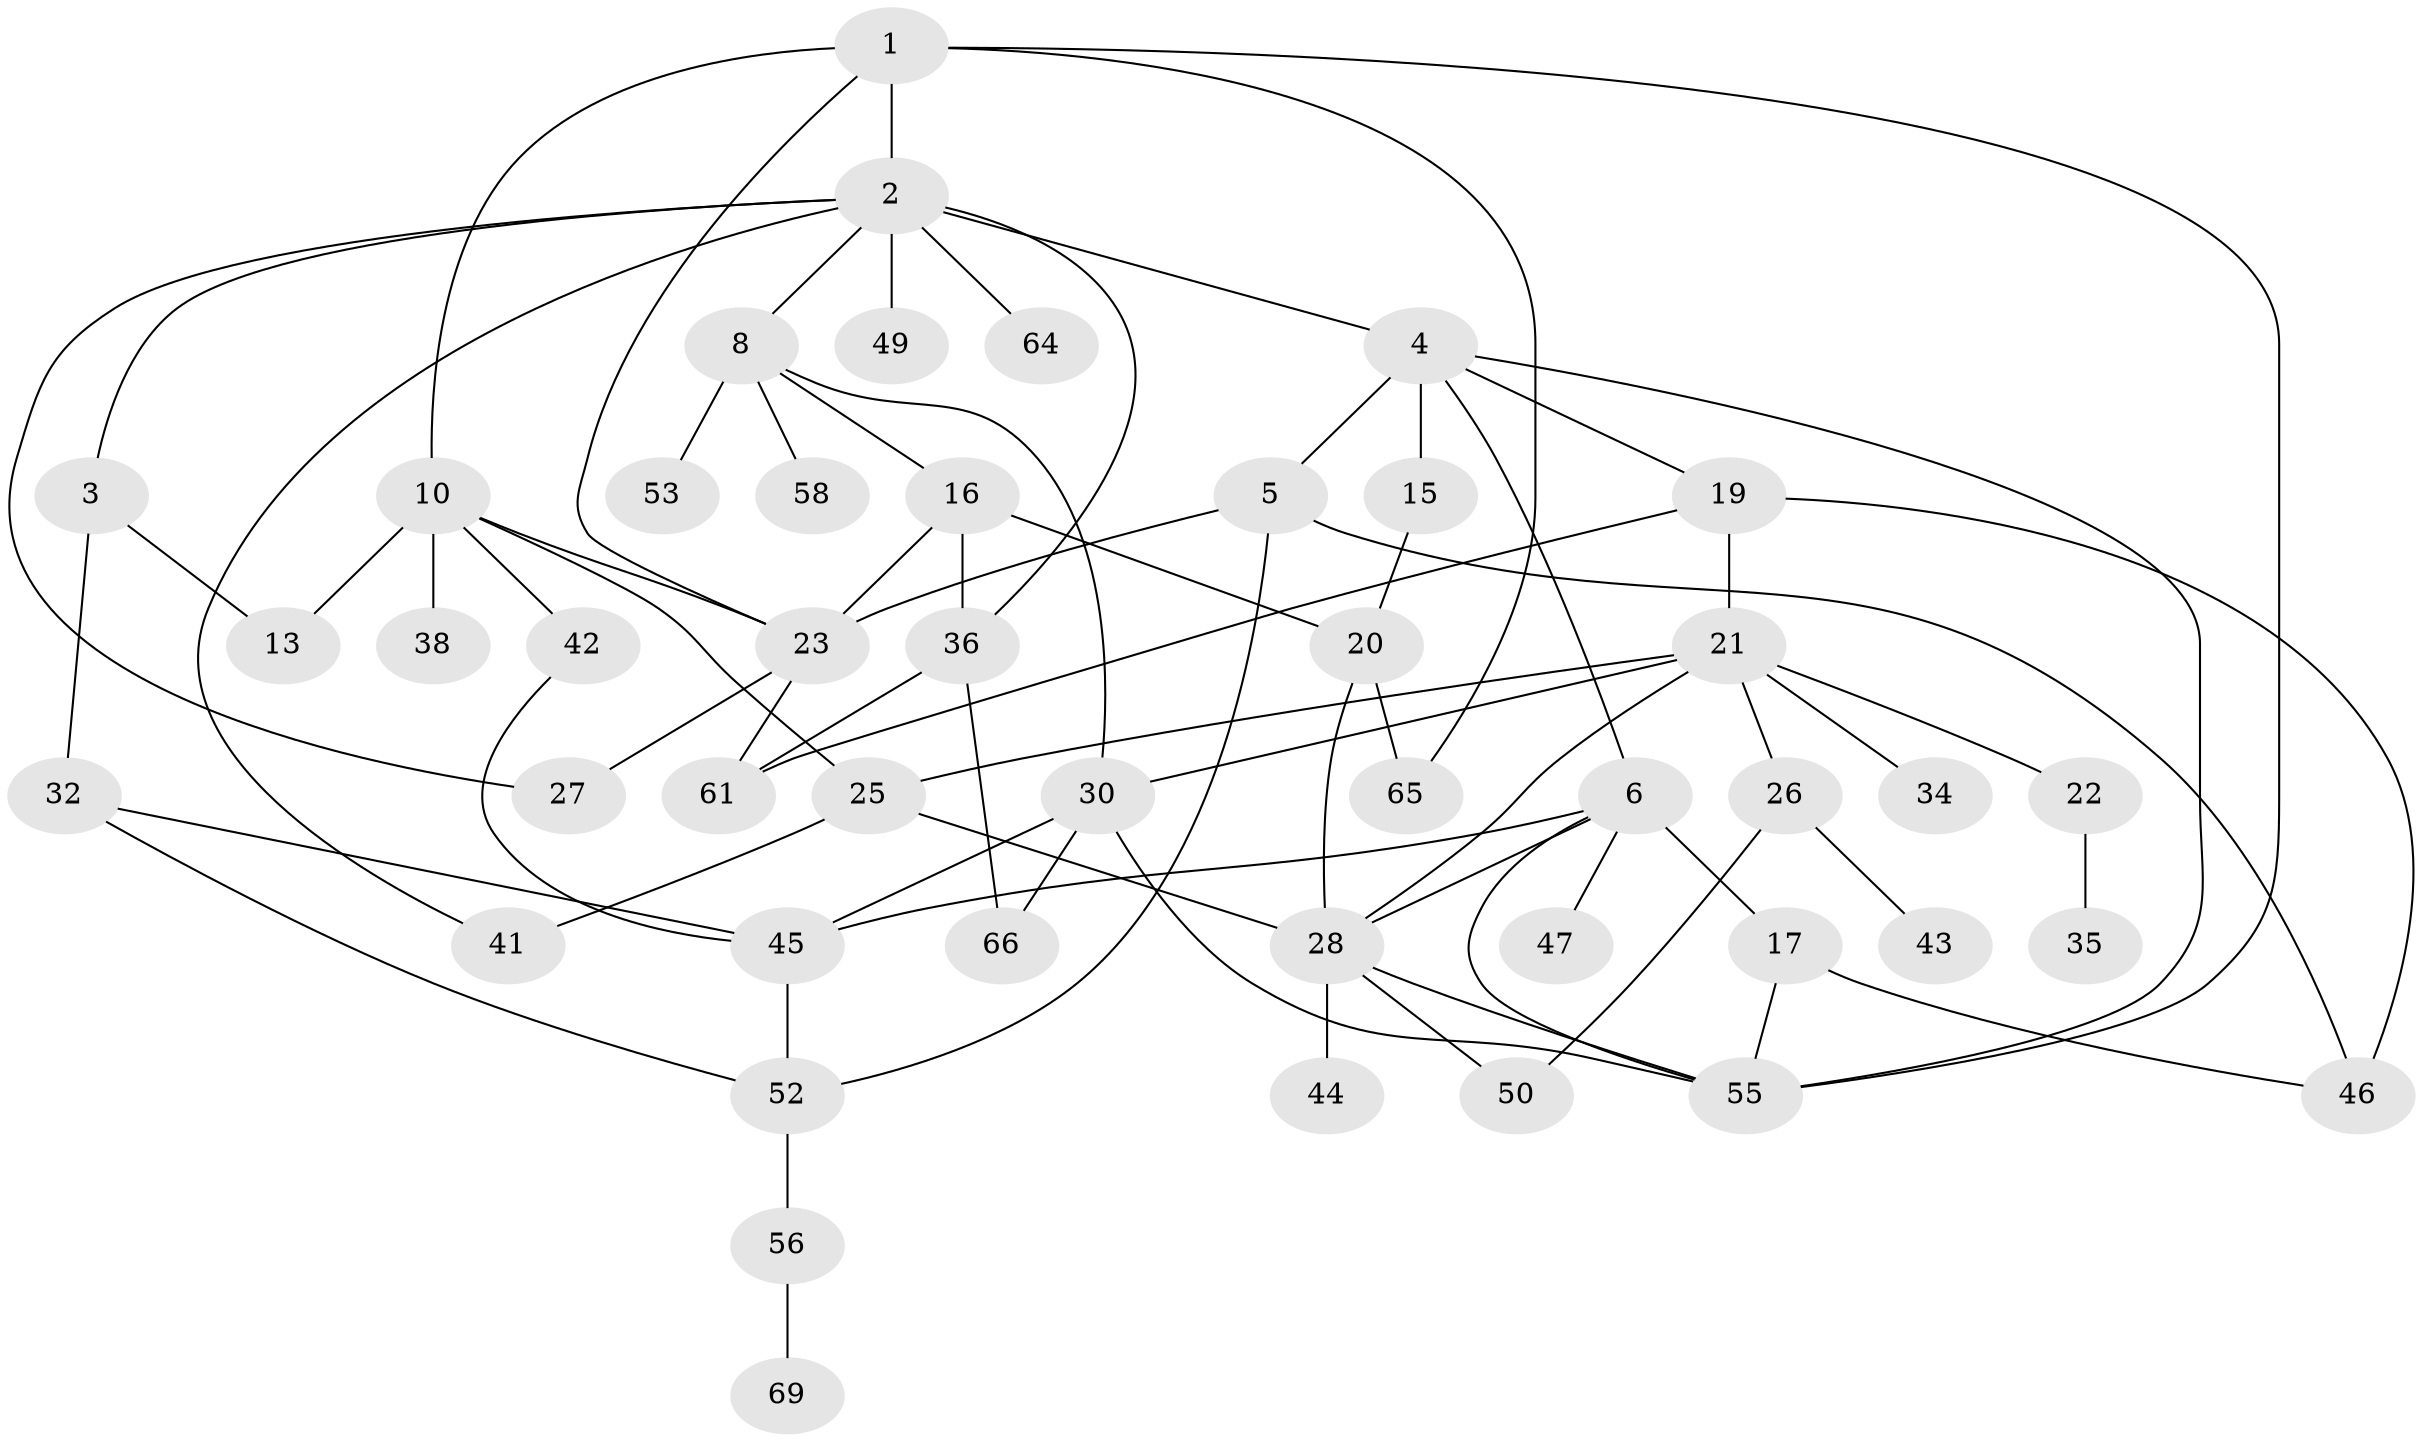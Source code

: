 // original degree distribution, {4: 0.18055555555555555, 8: 0.013888888888888888, 5: 0.06944444444444445, 6: 0.041666666666666664, 3: 0.20833333333333334, 2: 0.2361111111111111, 1: 0.2361111111111111, 7: 0.013888888888888888}
// Generated by graph-tools (version 1.1) at 2025/41/03/06/25 10:41:30]
// undirected, 46 vertices, 75 edges
graph export_dot {
graph [start="1"]
  node [color=gray90,style=filled];
  1 [super="+9"];
  2 [super="+7"];
  3 [super="+14"];
  4 [super="+18"];
  5 [super="+60"];
  6 [super="+11"];
  8 [super="+12"];
  10 [super="+37"];
  13;
  15 [super="+62"];
  16;
  17;
  19 [super="+48"];
  20 [super="+59"];
  21 [super="+24"];
  22 [super="+29"];
  23 [super="+63"];
  25 [super="+39"];
  26 [super="+72"];
  27;
  28 [super="+51"];
  30 [super="+31"];
  32 [super="+33"];
  34;
  35;
  36 [super="+40"];
  38;
  41;
  42;
  43;
  44;
  45 [super="+70"];
  46 [super="+57"];
  47;
  49;
  50 [super="+67"];
  52 [super="+54"];
  53;
  55 [super="+71"];
  56;
  58;
  61 [super="+68"];
  64;
  65;
  66;
  69;
  1 -- 2;
  1 -- 55;
  1 -- 65;
  1 -- 10;
  1 -- 23;
  2 -- 3;
  2 -- 4;
  2 -- 41;
  2 -- 49;
  2 -- 64;
  2 -- 8;
  2 -- 27;
  2 -- 36 [weight=2];
  3 -- 13;
  3 -- 32;
  4 -- 5;
  4 -- 6;
  4 -- 15;
  4 -- 19;
  4 -- 55;
  5 -- 23;
  5 -- 46;
  5 -- 52;
  6 -- 17;
  6 -- 28;
  6 -- 45;
  6 -- 55;
  6 -- 47;
  8 -- 16;
  8 -- 53;
  8 -- 58;
  8 -- 30;
  10 -- 23;
  10 -- 42;
  10 -- 38;
  10 -- 25;
  10 -- 13;
  15 -- 20;
  16 -- 23;
  16 -- 36;
  16 -- 20;
  17 -- 46;
  17 -- 55;
  19 -- 21;
  19 -- 61;
  19 -- 46;
  20 -- 28;
  20 -- 65;
  21 -- 22;
  21 -- 34;
  21 -- 25;
  21 -- 26;
  21 -- 28;
  21 -- 30;
  22 -- 35;
  23 -- 27;
  23 -- 61;
  25 -- 28 [weight=2];
  25 -- 41;
  26 -- 43;
  26 -- 50;
  28 -- 44;
  28 -- 50;
  28 -- 55;
  30 -- 66;
  30 -- 45;
  30 -- 55;
  32 -- 52;
  32 -- 45;
  36 -- 66;
  36 -- 61;
  42 -- 45;
  45 -- 52;
  52 -- 56;
  56 -- 69;
}
